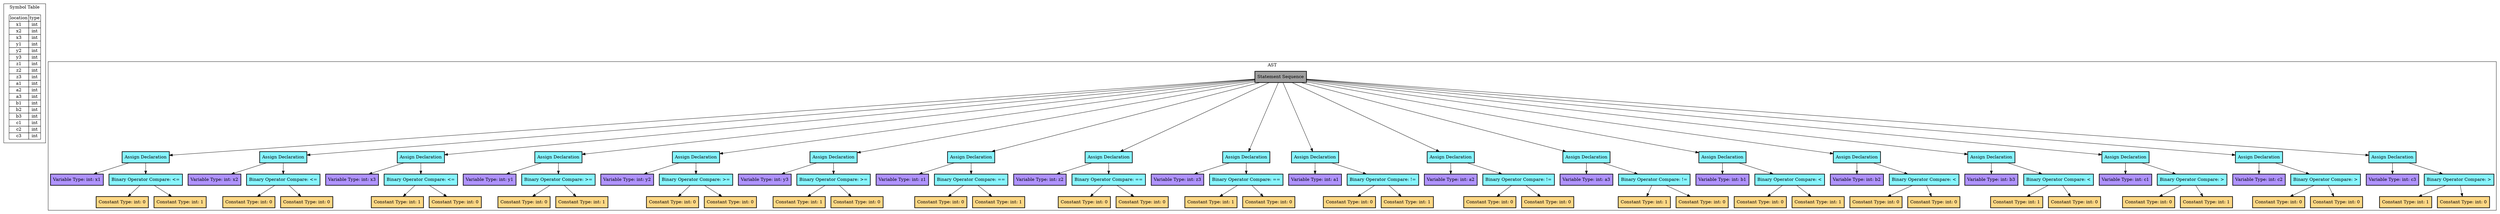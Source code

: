 Digraph G { 
	subgraph cluster_0 {
		tbl [
			shape=plaintext
			label=<
				<table border='0' cellborder='1' cellspacing='0'>
					<tr><td>location</td><td>type</td></tr>
						<tr><td>x1</td><td>int</td></tr>
						<tr><td>x2</td><td>int</td></tr>
						<tr><td>x3</td><td>int</td></tr>
						<tr><td>y1</td><td>int</td></tr>
						<tr><td>y2</td><td>int</td></tr>
						<tr><td>y3</td><td>int</td></tr>
						<tr><td>z1</td><td>int</td></tr>
						<tr><td>z2</td><td>int</td></tr>
						<tr><td>z3</td><td>int</td></tr>
						<tr><td>a1</td><td>int</td></tr>
						<tr><td>a2</td><td>int</td></tr>
						<tr><td>a3</td><td>int</td></tr>
						<tr><td>b1</td><td>int</td></tr>
						<tr><td>b2</td><td>int</td></tr>
						<tr><td>b3</td><td>int</td></tr>
						<tr><td>c1</td><td>int</td></tr>
						<tr><td>c2</td><td>int</td></tr>
						<tr><td>c3</td><td>int</td></tr>
				</table>
			>];
		label = "Symbol Table";
	}
subgraph cluster_1 {
node [style=filled, shape=rectangle, penwidth=2];
T[label="Statement Sequence", fillcolor="#9f9f9f"] 
N0T[label="Assign Declaration", fillcolor="#87f5ff"] 
N0N0T[label="Variable Type: int: x1", fillcolor="#af93ff"] 
N1N0T[label="Binary Operator Compare: <=", fillcolor="#87f5ff"] 
N0N1N0T[label="Constant Type: int: 0", fillcolor="#FFD885"] 
N1N1N0T[label="Constant Type: int: 1", fillcolor="#FFD885"] 
N1T[label="Assign Declaration", fillcolor="#87f5ff"] 
N0N1T[label="Variable Type: int: x2", fillcolor="#af93ff"] 
N1N1T[label="Binary Operator Compare: <=", fillcolor="#87f5ff"] 
N0N1N1T[label="Constant Type: int: 0", fillcolor="#FFD885"] 
N1N1N1T[label="Constant Type: int: 0", fillcolor="#FFD885"] 
N2T[label="Assign Declaration", fillcolor="#87f5ff"] 
N0N2T[label="Variable Type: int: x3", fillcolor="#af93ff"] 
N1N2T[label="Binary Operator Compare: <=", fillcolor="#87f5ff"] 
N0N1N2T[label="Constant Type: int: 1", fillcolor="#FFD885"] 
N1N1N2T[label="Constant Type: int: 0", fillcolor="#FFD885"] 
N3T[label="Assign Declaration", fillcolor="#87f5ff"] 
N0N3T[label="Variable Type: int: y1", fillcolor="#af93ff"] 
N1N3T[label="Binary Operator Compare: >=", fillcolor="#87f5ff"] 
N0N1N3T[label="Constant Type: int: 0", fillcolor="#FFD885"] 
N1N1N3T[label="Constant Type: int: 1", fillcolor="#FFD885"] 
N4T[label="Assign Declaration", fillcolor="#87f5ff"] 
N0N4T[label="Variable Type: int: y2", fillcolor="#af93ff"] 
N1N4T[label="Binary Operator Compare: >=", fillcolor="#87f5ff"] 
N0N1N4T[label="Constant Type: int: 0", fillcolor="#FFD885"] 
N1N1N4T[label="Constant Type: int: 0", fillcolor="#FFD885"] 
N5T[label="Assign Declaration", fillcolor="#87f5ff"] 
N0N5T[label="Variable Type: int: y3", fillcolor="#af93ff"] 
N1N5T[label="Binary Operator Compare: >=", fillcolor="#87f5ff"] 
N0N1N5T[label="Constant Type: int: 1", fillcolor="#FFD885"] 
N1N1N5T[label="Constant Type: int: 0", fillcolor="#FFD885"] 
N6T[label="Assign Declaration", fillcolor="#87f5ff"] 
N0N6T[label="Variable Type: int: z1", fillcolor="#af93ff"] 
N1N6T[label="Binary Operator Compare: ==", fillcolor="#87f5ff"] 
N0N1N6T[label="Constant Type: int: 0", fillcolor="#FFD885"] 
N1N1N6T[label="Constant Type: int: 1", fillcolor="#FFD885"] 
N7T[label="Assign Declaration", fillcolor="#87f5ff"] 
N0N7T[label="Variable Type: int: z2", fillcolor="#af93ff"] 
N1N7T[label="Binary Operator Compare: ==", fillcolor="#87f5ff"] 
N0N1N7T[label="Constant Type: int: 0", fillcolor="#FFD885"] 
N1N1N7T[label="Constant Type: int: 0", fillcolor="#FFD885"] 
N8T[label="Assign Declaration", fillcolor="#87f5ff"] 
N0N8T[label="Variable Type: int: z3", fillcolor="#af93ff"] 
N1N8T[label="Binary Operator Compare: ==", fillcolor="#87f5ff"] 
N0N1N8T[label="Constant Type: int: 1", fillcolor="#FFD885"] 
N1N1N8T[label="Constant Type: int: 0", fillcolor="#FFD885"] 
N9T[label="Assign Declaration", fillcolor="#87f5ff"] 
N0N9T[label="Variable Type: int: a1", fillcolor="#af93ff"] 
N1N9T[label="Binary Operator Compare: !=", fillcolor="#87f5ff"] 
N0N1N9T[label="Constant Type: int: 0", fillcolor="#FFD885"] 
N1N1N9T[label="Constant Type: int: 1", fillcolor="#FFD885"] 
N10T[label="Assign Declaration", fillcolor="#87f5ff"] 
N0N10T[label="Variable Type: int: a2", fillcolor="#af93ff"] 
N1N10T[label="Binary Operator Compare: !=", fillcolor="#87f5ff"] 
N0N1N10T[label="Constant Type: int: 0", fillcolor="#FFD885"] 
N1N1N10T[label="Constant Type: int: 0", fillcolor="#FFD885"] 
N11T[label="Assign Declaration", fillcolor="#87f5ff"] 
N0N11T[label="Variable Type: int: a3", fillcolor="#af93ff"] 
N1N11T[label="Binary Operator Compare: !=", fillcolor="#87f5ff"] 
N0N1N11T[label="Constant Type: int: 1", fillcolor="#FFD885"] 
N1N1N11T[label="Constant Type: int: 0", fillcolor="#FFD885"] 
N12T[label="Assign Declaration", fillcolor="#87f5ff"] 
N0N12T[label="Variable Type: int: b1", fillcolor="#af93ff"] 
N1N12T[label="Binary Operator Compare: <", fillcolor="#87f5ff"] 
N0N1N12T[label="Constant Type: int: 0", fillcolor="#FFD885"] 
N1N1N12T[label="Constant Type: int: 1", fillcolor="#FFD885"] 
N13T[label="Assign Declaration", fillcolor="#87f5ff"] 
N0N13T[label="Variable Type: int: b2", fillcolor="#af93ff"] 
N1N13T[label="Binary Operator Compare: <", fillcolor="#87f5ff"] 
N0N1N13T[label="Constant Type: int: 0", fillcolor="#FFD885"] 
N1N1N13T[label="Constant Type: int: 0", fillcolor="#FFD885"] 
N14T[label="Assign Declaration", fillcolor="#87f5ff"] 
N0N14T[label="Variable Type: int: b3", fillcolor="#af93ff"] 
N1N14T[label="Binary Operator Compare: <", fillcolor="#87f5ff"] 
N0N1N14T[label="Constant Type: int: 1", fillcolor="#FFD885"] 
N1N1N14T[label="Constant Type: int: 0", fillcolor="#FFD885"] 
N15T[label="Assign Declaration", fillcolor="#87f5ff"] 
N0N15T[label="Variable Type: int: c1", fillcolor="#af93ff"] 
N1N15T[label="Binary Operator Compare: >", fillcolor="#87f5ff"] 
N0N1N15T[label="Constant Type: int: 0", fillcolor="#FFD885"] 
N1N1N15T[label="Constant Type: int: 1", fillcolor="#FFD885"] 
N16T[label="Assign Declaration", fillcolor="#87f5ff"] 
N0N16T[label="Variable Type: int: c2", fillcolor="#af93ff"] 
N1N16T[label="Binary Operator Compare: >", fillcolor="#87f5ff"] 
N0N1N16T[label="Constant Type: int: 0", fillcolor="#FFD885"] 
N1N1N16T[label="Constant Type: int: 0", fillcolor="#FFD885"] 
N17T[label="Assign Declaration", fillcolor="#87f5ff"] 
N0N17T[label="Variable Type: int: c3", fillcolor="#af93ff"] 
N1N17T[label="Binary Operator Compare: >", fillcolor="#87f5ff"] 
N0N1N17T[label="Constant Type: int: 1", fillcolor="#FFD885"] 
N1N1N17T[label="Constant Type: int: 0", fillcolor="#FFD885"] 
T -> N0T
N0T -> N0N0T
N0T -> N1N0T
N1N0T -> N0N1N0T
N1N0T -> N1N1N0T
T -> N1T
N1T -> N0N1T
N1T -> N1N1T
N1N1T -> N0N1N1T
N1N1T -> N1N1N1T
T -> N2T
N2T -> N0N2T
N2T -> N1N2T
N1N2T -> N0N1N2T
N1N2T -> N1N1N2T
T -> N3T
N3T -> N0N3T
N3T -> N1N3T
N1N3T -> N0N1N3T
N1N3T -> N1N1N3T
T -> N4T
N4T -> N0N4T
N4T -> N1N4T
N1N4T -> N0N1N4T
N1N4T -> N1N1N4T
T -> N5T
N5T -> N0N5T
N5T -> N1N5T
N1N5T -> N0N1N5T
N1N5T -> N1N1N5T
T -> N6T
N6T -> N0N6T
N6T -> N1N6T
N1N6T -> N0N1N6T
N1N6T -> N1N1N6T
T -> N7T
N7T -> N0N7T
N7T -> N1N7T
N1N7T -> N0N1N7T
N1N7T -> N1N1N7T
T -> N8T
N8T -> N0N8T
N8T -> N1N8T
N1N8T -> N0N1N8T
N1N8T -> N1N1N8T
T -> N9T
N9T -> N0N9T
N9T -> N1N9T
N1N9T -> N0N1N9T
N1N9T -> N1N1N9T
T -> N10T
N10T -> N0N10T
N10T -> N1N10T
N1N10T -> N0N1N10T
N1N10T -> N1N1N10T
T -> N11T
N11T -> N0N11T
N11T -> N1N11T
N1N11T -> N0N1N11T
N1N11T -> N1N1N11T
T -> N12T
N12T -> N0N12T
N12T -> N1N12T
N1N12T -> N0N1N12T
N1N12T -> N1N1N12T
T -> N13T
N13T -> N0N13T
N13T -> N1N13T
N1N13T -> N0N1N13T
N1N13T -> N1N1N13T
T -> N14T
N14T -> N0N14T
N14T -> N1N14T
N1N14T -> N0N1N14T
N1N14T -> N1N1N14T
T -> N15T
N15T -> N0N15T
N15T -> N1N15T
N1N15T -> N0N1N15T
N1N15T -> N1N1N15T
T -> N16T
N16T -> N0N16T
N16T -> N1N16T
N1N16T -> N0N1N16T
N1N16T -> N1N1N16T
T -> N17T
N17T -> N0N17T
N17T -> N1N17T
N1N17T -> N0N1N17T
N1N17T -> N1N1N17T
label = "AST";
}
}